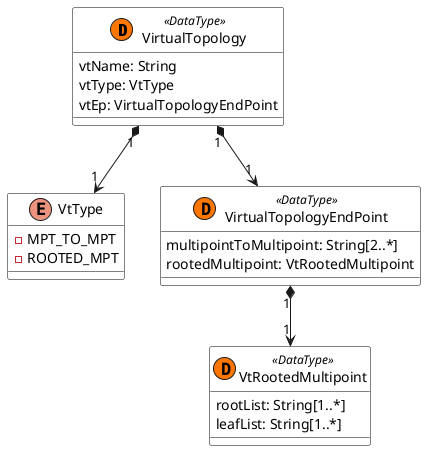 @startuml zone.puml

skinparam {
    FontName Times
    ClassBackgroundColor White
    ClassBorderColor Black
    ClassBorderColor<<ServiceSpecification>> FireBrick
}
    !define datatype(x) class x << (D,#FF7700) DataType>>
    datatype(VirtualTopology) {
        vtName: String
        vtType: VtType
        vtEp: VirtualTopologyEndPoint
        }

    enum VtType {
        - MPT_TO_MPT 
        - ROOTED_MPT 
    }

    datatype(VirtualTopologyEndPoint) {
        multipointToMultipoint: String[2..*]
        rootedMultipoint: VtRootedMultipoint
        }

    datatype(VtRootedMultipoint) {
        rootList: String[1..*]
        leafList: String[1..*]
        }    

    VirtualTopology "1" *--> "1" VtType
    VirtualTopology "1" *--> "1" VirtualTopologyEndPoint

    VirtualTopologyEndPoint "1" *--> "1" VtRootedMultipoint
    
@enduml